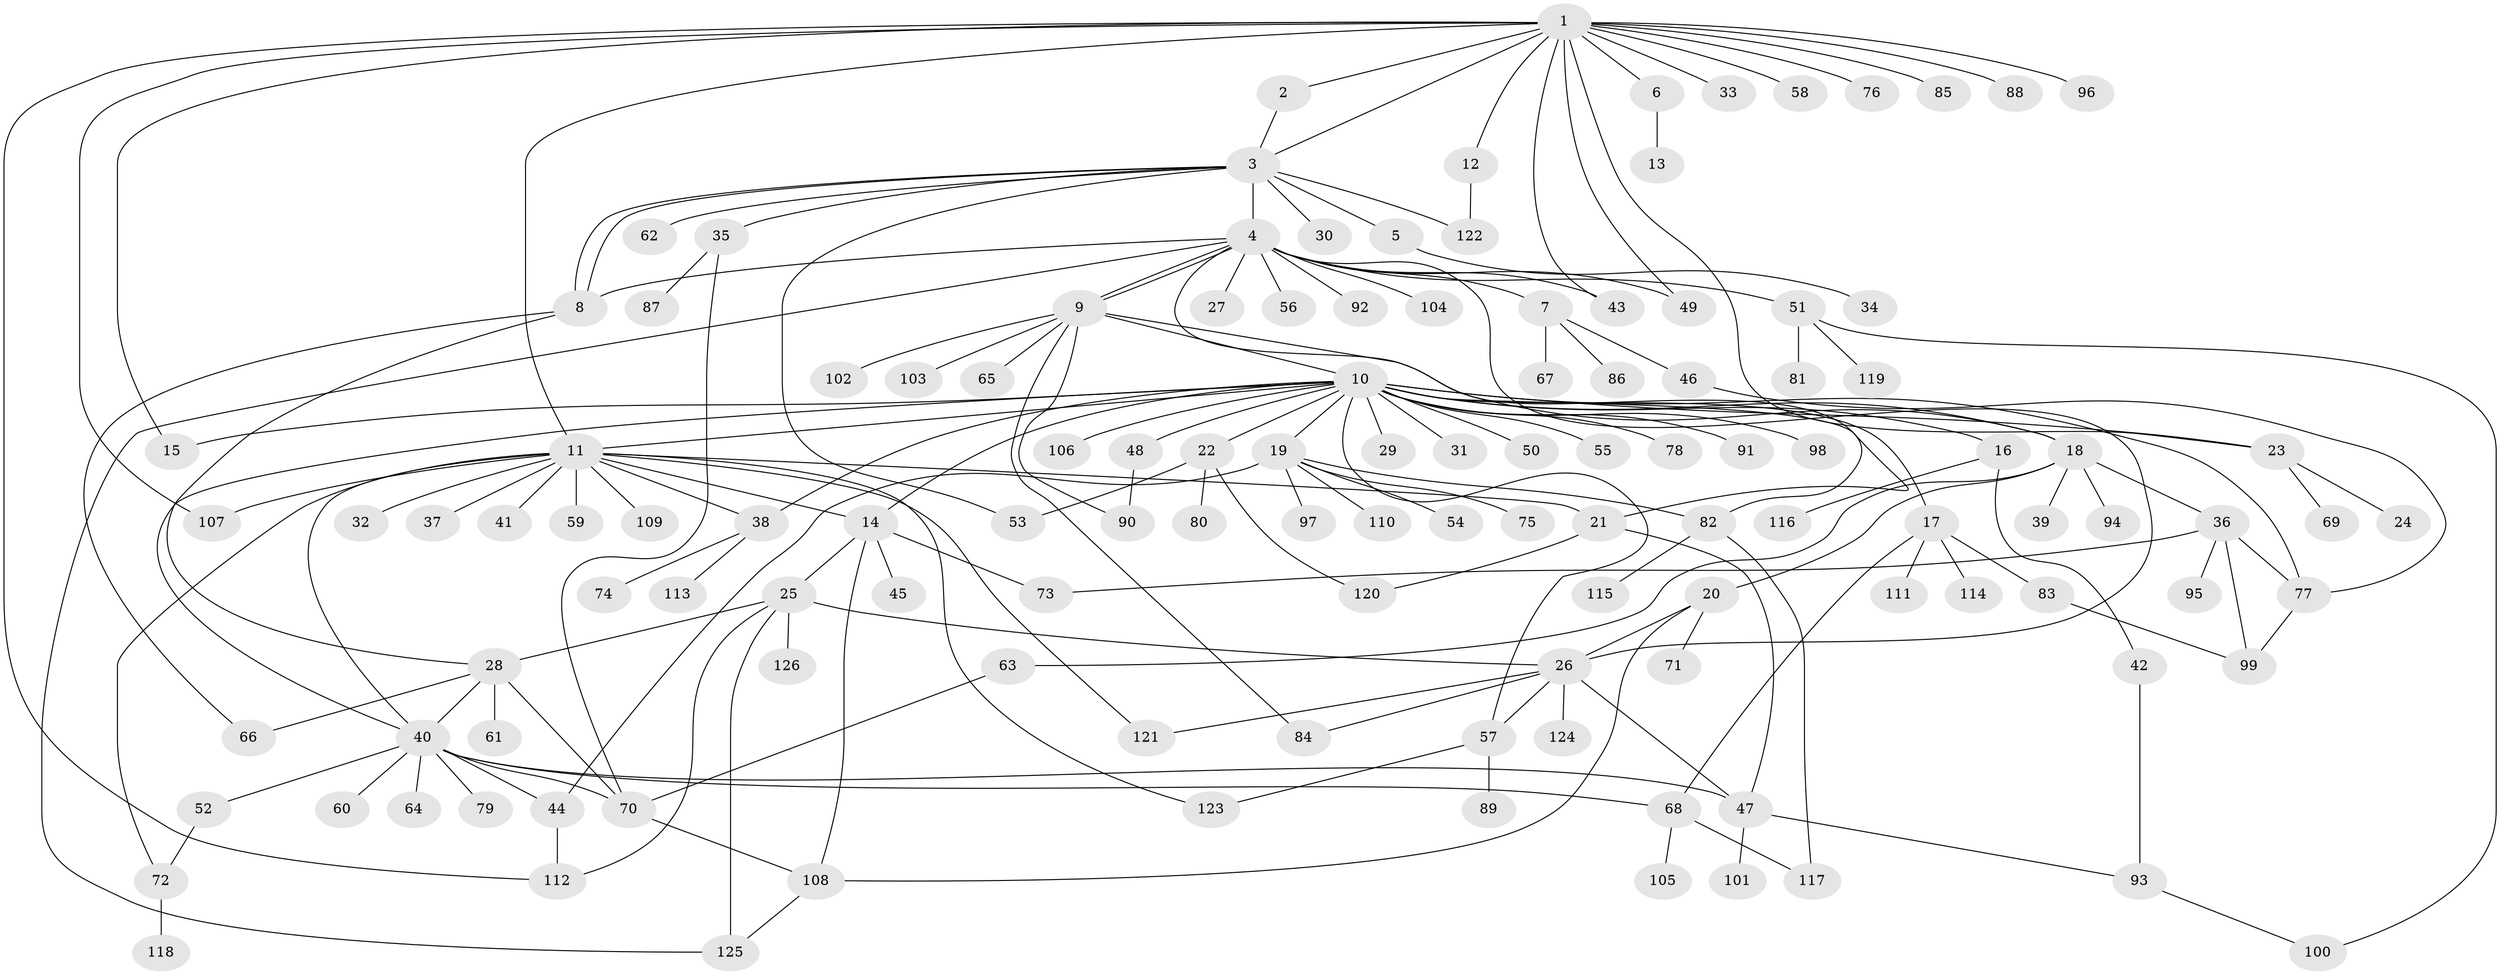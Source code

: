 // coarse degree distribution, {15: 0.020618556701030927, 2: 0.1134020618556701, 12: 0.010309278350515464, 1: 0.5463917525773195, 3: 0.09278350515463918, 4: 0.08247422680412371, 9: 0.010309278350515464, 23: 0.010309278350515464, 14: 0.010309278350515464, 6: 0.030927835051546393, 7: 0.010309278350515464, 5: 0.041237113402061855, 10: 0.010309278350515464, 13: 0.010309278350515464}
// Generated by graph-tools (version 1.1) at 2025/41/03/06/25 10:41:51]
// undirected, 126 vertices, 176 edges
graph export_dot {
graph [start="1"]
  node [color=gray90,style=filled];
  1;
  2;
  3;
  4;
  5;
  6;
  7;
  8;
  9;
  10;
  11;
  12;
  13;
  14;
  15;
  16;
  17;
  18;
  19;
  20;
  21;
  22;
  23;
  24;
  25;
  26;
  27;
  28;
  29;
  30;
  31;
  32;
  33;
  34;
  35;
  36;
  37;
  38;
  39;
  40;
  41;
  42;
  43;
  44;
  45;
  46;
  47;
  48;
  49;
  50;
  51;
  52;
  53;
  54;
  55;
  56;
  57;
  58;
  59;
  60;
  61;
  62;
  63;
  64;
  65;
  66;
  67;
  68;
  69;
  70;
  71;
  72;
  73;
  74;
  75;
  76;
  77;
  78;
  79;
  80;
  81;
  82;
  83;
  84;
  85;
  86;
  87;
  88;
  89;
  90;
  91;
  92;
  93;
  94;
  95;
  96;
  97;
  98;
  99;
  100;
  101;
  102;
  103;
  104;
  105;
  106;
  107;
  108;
  109;
  110;
  111;
  112;
  113;
  114;
  115;
  116;
  117;
  118;
  119;
  120;
  121;
  122;
  123;
  124;
  125;
  126;
  1 -- 2;
  1 -- 3;
  1 -- 6;
  1 -- 11;
  1 -- 12;
  1 -- 15;
  1 -- 23;
  1 -- 33;
  1 -- 43;
  1 -- 49;
  1 -- 58;
  1 -- 76;
  1 -- 85;
  1 -- 88;
  1 -- 96;
  1 -- 107;
  1 -- 112;
  2 -- 3;
  3 -- 4;
  3 -- 5;
  3 -- 8;
  3 -- 8;
  3 -- 30;
  3 -- 35;
  3 -- 53;
  3 -- 62;
  3 -- 122;
  4 -- 7;
  4 -- 8;
  4 -- 9;
  4 -- 9;
  4 -- 21;
  4 -- 26;
  4 -- 27;
  4 -- 43;
  4 -- 49;
  4 -- 51;
  4 -- 56;
  4 -- 92;
  4 -- 104;
  4 -- 125;
  5 -- 34;
  6 -- 13;
  7 -- 46;
  7 -- 67;
  7 -- 86;
  8 -- 28;
  8 -- 66;
  9 -- 10;
  9 -- 18;
  9 -- 65;
  9 -- 84;
  9 -- 90;
  9 -- 102;
  9 -- 103;
  10 -- 11;
  10 -- 14;
  10 -- 15;
  10 -- 16;
  10 -- 17;
  10 -- 18;
  10 -- 19;
  10 -- 22;
  10 -- 23;
  10 -- 29;
  10 -- 31;
  10 -- 38;
  10 -- 40;
  10 -- 48;
  10 -- 50;
  10 -- 55;
  10 -- 57;
  10 -- 77;
  10 -- 78;
  10 -- 82;
  10 -- 91;
  10 -- 98;
  10 -- 106;
  11 -- 14;
  11 -- 21;
  11 -- 32;
  11 -- 37;
  11 -- 38;
  11 -- 40;
  11 -- 41;
  11 -- 59;
  11 -- 72;
  11 -- 107;
  11 -- 109;
  11 -- 121;
  11 -- 123;
  12 -- 122;
  14 -- 25;
  14 -- 45;
  14 -- 73;
  14 -- 108;
  16 -- 42;
  16 -- 116;
  17 -- 68;
  17 -- 83;
  17 -- 111;
  17 -- 114;
  18 -- 20;
  18 -- 36;
  18 -- 39;
  18 -- 63;
  18 -- 94;
  19 -- 44;
  19 -- 54;
  19 -- 75;
  19 -- 82;
  19 -- 97;
  19 -- 110;
  20 -- 26;
  20 -- 71;
  20 -- 108;
  21 -- 47;
  21 -- 120;
  22 -- 53;
  22 -- 80;
  22 -- 120;
  23 -- 24;
  23 -- 69;
  25 -- 26;
  25 -- 28;
  25 -- 112;
  25 -- 125;
  25 -- 126;
  26 -- 47;
  26 -- 57;
  26 -- 84;
  26 -- 121;
  26 -- 124;
  28 -- 40;
  28 -- 61;
  28 -- 66;
  28 -- 70;
  35 -- 70;
  35 -- 87;
  36 -- 73;
  36 -- 77;
  36 -- 95;
  36 -- 99;
  38 -- 74;
  38 -- 113;
  40 -- 44;
  40 -- 47;
  40 -- 52;
  40 -- 60;
  40 -- 64;
  40 -- 68;
  40 -- 70;
  40 -- 79;
  42 -- 93;
  44 -- 112;
  46 -- 77;
  47 -- 93;
  47 -- 101;
  48 -- 90;
  51 -- 81;
  51 -- 100;
  51 -- 119;
  52 -- 72;
  57 -- 89;
  57 -- 123;
  63 -- 70;
  68 -- 105;
  68 -- 117;
  70 -- 108;
  72 -- 118;
  77 -- 99;
  82 -- 115;
  82 -- 117;
  83 -- 99;
  93 -- 100;
  108 -- 125;
}
